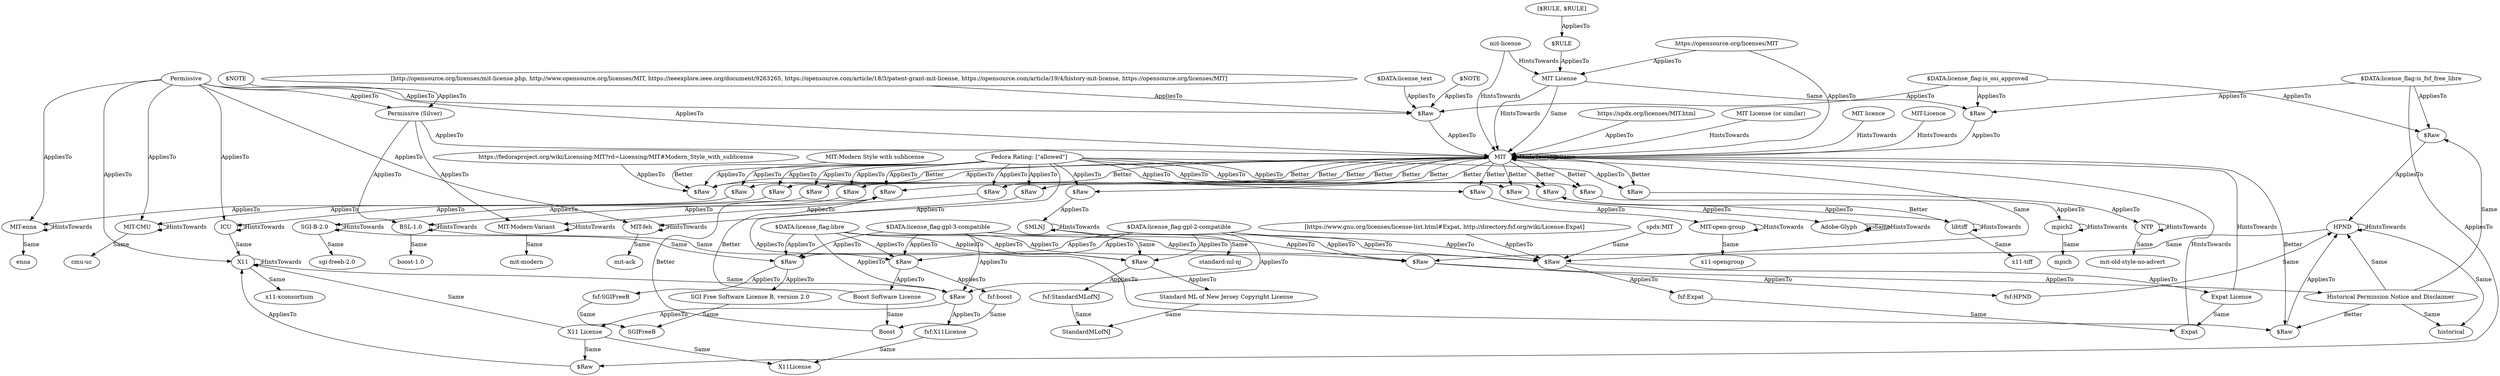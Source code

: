 digraph {
    3 [ label = "$DATA:license_flag:is_osi_approved" ]
    13 [ label = "$DATA:license_flag:is_fsf_free_libre" ]
    86 [ label = "Adobe-Glyph" ]
    185 [ label = "BSL-1.0" ]
    713 [ label = "HPND" ]
    714 [ label = "$Raw" ]
    715 [ label = "Historical Permission Notice and Disclaimer" ]
    731 [ label = "ICU" ]
    870 [ label = "MIT" ]
    871 [ label = "$Raw" ]
    872 [ label = "MIT License" ]
    876 [ label = "MIT-CMU" ]
    879 [ label = "MIT-Modern-Variant" ]
    885 [ label = "MIT-enna" ]
    888 [ label = "MIT-feh" ]
    891 [ label = "MIT-open-group" ]
    998 [ label = "NTP" ]
    1235 [ label = "SGI-B-2.0" ]
    1250 [ label = "SMLNJ" ]
    1375 [ label = "X11" ]
    1376 [ label = "$Raw" ]
    1377 [ label = "X11 License" ]
    1474 [ label = "libtiff" ]
    1483 [ label = "mpich2" ]
    1543 [ label = "Permissive" ]
    1646 [ label = "$NOTE" ]
    2631 [ label = "boost-1.0" ]
    3762 [ label = "cmu-uc" ]
    4717 [ label = "enna" ]
    6123 [ label = "historical" ]
    7845 [ label = "$Raw" ]
    7846 [ label = "[http://opensource.org/licenses/mit-license.php, http://www.opensource.org/licenses/MIT, https://ieeexplore.ieee.org/document/9263265, https://opensource.com/article/18/3/patent-grant-mit-license, https://opensource.com/article/19/4/history-mit-license, https://opensource.org/licenses/MIT]" ]
    7847 [ label = "$DATA:license_text" ]
    7860 [ label = "mit-ack" ]
    7882 [ label = "mit-modern" ]
    7919 [ label = "mit-old-style-no-advert" ]
    8049 [ label = "mpich" ]
    11142 [ label = "sgi-freeb-2.0" ]
    11416 [ label = "standard-ml-nj" ]
    12815 [ label = "x11-opengroup" ]
    12855 [ label = "x11-tiff" ]
    12864 [ label = "x11-xconsortium" ]
    13285 [ label = "https://spdx.org/licenses/MIT.html" ]
    13294 [ label = "Permissive (Silver)" ]
    13295 [ label = "$NOTE" ]
    13517 [ label = "$RULE" ]
    13518 [ label = "[$RULE, $RULE]" ]
    13638 [ label = "https://opensource.org/licenses/MIT" ]
    13639 [ label = "mit-license" ]
    13901 [ label = "Expat" ]
    13902 [ label = "Expat License" ]
    13903 [ label = "MIT License (or similar)" ]
    13904 [ label = "MIT licence" ]
    13905 [ label = "MIT-Licence" ]
    14654 [ label = "Fedora Rating: [\"allowed\"]" ]
    14702 [ label = "$Raw" ]
    14778 [ label = "$Raw" ]
    14779 [ label = "Boost Software License" ]
    14781 [ label = "Boost" ]
    15140 [ label = "$Raw" ]
    15145 [ label = "$Raw" ]
    15794 [ label = "$Raw" ]
    15797 [ label = "$Raw" ]
    15805 [ label = "$Raw" ]
    15806 [ label = "$Raw" ]
    15808 [ label = "$Raw" ]
    15810 [ label = "$Raw" ]
    15811 [ label = "MIT:Modern Style with sublicense" ]
    15812 [ label = "https://fedoraproject.org/wiki/Licensing:MIT?rd=Licensing/MIT#Modern_Style_with_sublicense" ]
    15863 [ label = "$Raw" ]
    15952 [ label = "$Raw" ]
    15957 [ label = "$Raw" ]
    16065 [ label = "$Raw" ]
    16070 [ label = "$Raw" ]
    16085 [ label = "$DATA:license_flag:libre" ]
    16099 [ label = "StandardMLofNJ" ]
    16100 [ label = "fsf:StandardMLofNJ" ]
    16101 [ label = "Standard ML of New Jersey Copyright License" ]
    16102 [ label = "$Raw" ]
    16105 [ label = "$DATA:license_flag:gpl-2-compatible" ]
    16106 [ label = "$DATA:license_flag:gpl-3-compatible" ]
    16274 [ label = "X11License" ]
    16275 [ label = "fsf:X11License" ]
    16276 [ label = "$Raw" ]
    16279 [ label = "fsf:Expat" ]
    16280 [ label = "$Raw" ]
    16281 [ label = "spdx:MIT" ]
    16282 [ label = "[https://www.gnu.org/licenses/license-list.html#Expat, http://directory.fsf.org/wiki/License:Expat]" ]
    16366 [ label = "fsf:HPND" ]
    16367 [ label = "$Raw" ]
    16400 [ label = "fsf:boost" ]
    16401 [ label = "$Raw" ]
    16535 [ label = "SGIFreeB" ]
    16536 [ label = "fsf:SGIFreeB" ]
    16537 [ label = "SGI Free Software License B, version 2.0" ]
    16538 [ label = "$Raw" ]
    714 -> 713 [ label = "AppliesTo" ]
    715 -> 714 [ label = "Same" ]
    13 -> 714 [ label = "AppliesTo" ]
    3 -> 714 [ label = "AppliesTo" ]
    871 -> 870 [ label = "AppliesTo" ]
    872 -> 871 [ label = "Same" ]
    13 -> 871 [ label = "AppliesTo" ]
    3 -> 871 [ label = "AppliesTo" ]
    1376 -> 1375 [ label = "AppliesTo" ]
    1377 -> 1376 [ label = "Same" ]
    13 -> 1376 [ label = "AppliesTo" ]
    870 -> 870 [ label = "HintsTowards" ]
    86 -> 86 [ label = "Same" ]
    185 -> 2631 [ label = "Same" ]
    876 -> 3762 [ label = "Same" ]
    885 -> 4717 [ label = "Same" ]
    713 -> 6123 [ label = "Same" ]
    715 -> 6123 [ label = "Same" ]
    870 -> 870 [ label = "Same" ]
    872 -> 870 [ label = "Same" ]
    7845 -> 870 [ label = "AppliesTo" ]
    1543 -> 7845 [ label = "AppliesTo" ]
    7846 -> 7845 [ label = "AppliesTo" ]
    3 -> 7845 [ label = "AppliesTo" ]
    7847 -> 7845 [ label = "AppliesTo" ]
    1646 -> 7845 [ label = "AppliesTo" ]
    888 -> 7860 [ label = "Same" ]
    879 -> 7882 [ label = "Same" ]
    998 -> 7919 [ label = "Same" ]
    1483 -> 8049 [ label = "Same" ]
    1235 -> 11142 [ label = "Same" ]
    1250 -> 11416 [ label = "Same" ]
    731 -> 1375 [ label = "Same" ]
    1377 -> 1375 [ label = "Same" ]
    891 -> 12815 [ label = "Same" ]
    1474 -> 12855 [ label = "Same" ]
    1375 -> 12864 [ label = "Same" ]
    13285 -> 870 [ label = "AppliesTo" ]
    13294 -> 185 [ label = "AppliesTo" ]
    13294 -> 870 [ label = "AppliesTo" ]
    13294 -> 879 [ label = "AppliesTo" ]
    13295 -> 13294 [ label = "AppliesTo" ]
    715 -> 713 [ label = "Same" ]
    1543 -> 13294 [ label = "AppliesTo" ]
    13517 -> 872 [ label = "AppliesTo" ]
    13518 -> 13517 [ label = "AppliesTo" ]
    1543 -> 870 [ label = "AppliesTo" ]
    1543 -> 1375 [ label = "AppliesTo" ]
    1543 -> 885 [ label = "AppliesTo" ]
    1543 -> 876 [ label = "AppliesTo" ]
    1543 -> 888 [ label = "AppliesTo" ]
    1543 -> 731 [ label = "AppliesTo" ]
    13638 -> 870 [ label = "AppliesTo" ]
    13638 -> 872 [ label = "AppliesTo" ]
    13639 -> 870 [ label = "HintsTowards" ]
    13639 -> 872 [ label = "HintsTowards" ]
    86 -> 86 [ label = "HintsTowards" ]
    185 -> 185 [ label = "HintsTowards" ]
    713 -> 713 [ label = "HintsTowards" ]
    731 -> 731 [ label = "HintsTowards" ]
    13901 -> 870 [ label = "HintsTowards" ]
    13902 -> 870 [ label = "HintsTowards" ]
    872 -> 870 [ label = "HintsTowards" ]
    13903 -> 870 [ label = "HintsTowards" ]
    13904 -> 870 [ label = "HintsTowards" ]
    13905 -> 870 [ label = "HintsTowards" ]
    876 -> 876 [ label = "HintsTowards" ]
    879 -> 879 [ label = "HintsTowards" ]
    885 -> 885 [ label = "HintsTowards" ]
    888 -> 888 [ label = "HintsTowards" ]
    891 -> 891 [ label = "HintsTowards" ]
    998 -> 998 [ label = "HintsTowards" ]
    1235 -> 1235 [ label = "HintsTowards" ]
    1250 -> 1250 [ label = "HintsTowards" ]
    1375 -> 1375 [ label = "HintsTowards" ]
    1474 -> 1474 [ label = "HintsTowards" ]
    1483 -> 1483 [ label = "HintsTowards" ]
    14702 -> 86 [ label = "AppliesTo" ]
    870 -> 14702 [ label = "Better" ]
    14654 -> 14702 [ label = "AppliesTo" ]
    14778 -> 185 [ label = "AppliesTo" ]
    14779 -> 14778 [ label = "Better" ]
    14781 -> 14778 [ label = "Better" ]
    870 -> 14778 [ label = "Better" ]
    14654 -> 14778 [ label = "AppliesTo" ]
    15140 -> 713 [ label = "AppliesTo" ]
    715 -> 15140 [ label = "Better" ]
    870 -> 15140 [ label = "Better" ]
    14654 -> 15140 [ label = "AppliesTo" ]
    15145 -> 731 [ label = "AppliesTo" ]
    870 -> 15145 [ label = "Better" ]
    14654 -> 15145 [ label = "AppliesTo" ]
    15794 -> 876 [ label = "AppliesTo" ]
    870 -> 15794 [ label = "Better" ]
    14654 -> 15794 [ label = "AppliesTo" ]
    15797 -> 879 [ label = "AppliesTo" ]
    870 -> 15797 [ label = "Better" ]
    14654 -> 15797 [ label = "AppliesTo" ]
    15805 -> 885 [ label = "AppliesTo" ]
    870 -> 15805 [ label = "Better" ]
    14654 -> 15805 [ label = "AppliesTo" ]
    15806 -> 888 [ label = "AppliesTo" ]
    870 -> 15806 [ label = "Better" ]
    14654 -> 15806 [ label = "AppliesTo" ]
    15808 -> 891 [ label = "AppliesTo" ]
    870 -> 15808 [ label = "Better" ]
    14654 -> 15808 [ label = "AppliesTo" ]
    15810 -> 870 [ label = "AppliesTo" ]
    15811 -> 15810 [ label = "Better" ]
    870 -> 15810 [ label = "Better" ]
    14654 -> 15810 [ label = "AppliesTo" ]
    15812 -> 15810 [ label = "AppliesTo" ]
    15863 -> 998 [ label = "AppliesTo" ]
    870 -> 15863 [ label = "Better" ]
    14654 -> 15863 [ label = "AppliesTo" ]
    15952 -> 1235 [ label = "AppliesTo" ]
    870 -> 15952 [ label = "Better" ]
    14654 -> 15952 [ label = "AppliesTo" ]
    15957 -> 1250 [ label = "AppliesTo" ]
    870 -> 15957 [ label = "Better" ]
    14654 -> 15957 [ label = "AppliesTo" ]
    16065 -> 1474 [ label = "AppliesTo" ]
    1474 -> 16065 [ label = "Better" ]
    870 -> 16065 [ label = "Better" ]
    14654 -> 16065 [ label = "AppliesTo" ]
    16070 -> 1483 [ label = "AppliesTo" ]
    870 -> 16070 [ label = "Better" ]
    14654 -> 16070 [ label = "AppliesTo" ]
    16100 -> 16099 [ label = "Same" ]
    16101 -> 16099 [ label = "Same" ]
    16102 -> 16100 [ label = "AppliesTo" ]
    16102 -> 16101 [ label = "AppliesTo" ]
    1250 -> 16102 [ label = "Same" ]
    16105 -> 16102 [ label = "AppliesTo" ]
    16106 -> 16102 [ label = "AppliesTo" ]
    16085 -> 16102 [ label = "AppliesTo" ]
    16275 -> 16274 [ label = "Same" ]
    1377 -> 16274 [ label = "Same" ]
    16276 -> 16275 [ label = "AppliesTo" ]
    16276 -> 1377 [ label = "AppliesTo" ]
    1375 -> 16276 [ label = "Same" ]
    16105 -> 16276 [ label = "AppliesTo" ]
    16106 -> 16276 [ label = "AppliesTo" ]
    16085 -> 16276 [ label = "AppliesTo" ]
    16279 -> 13901 [ label = "Same" ]
    13902 -> 13901 [ label = "Same" ]
    16280 -> 16279 [ label = "AppliesTo" ]
    16280 -> 13902 [ label = "AppliesTo" ]
    870 -> 16280 [ label = "Same" ]
    16281 -> 16280 [ label = "Same" ]
    16105 -> 16280 [ label = "AppliesTo" ]
    16106 -> 16280 [ label = "AppliesTo" ]
    16085 -> 16280 [ label = "AppliesTo" ]
    16282 -> 16280 [ label = "AppliesTo" ]
    16366 -> 713 [ label = "Same" ]
    16367 -> 16366 [ label = "AppliesTo" ]
    16367 -> 715 [ label = "AppliesTo" ]
    713 -> 16367 [ label = "Same" ]
    16105 -> 16367 [ label = "AppliesTo" ]
    16106 -> 16367 [ label = "AppliesTo" ]
    16085 -> 16367 [ label = "AppliesTo" ]
    16400 -> 14781 [ label = "Same" ]
    14779 -> 14781 [ label = "Same" ]
    16401 -> 16400 [ label = "AppliesTo" ]
    16401 -> 14779 [ label = "AppliesTo" ]
    185 -> 16401 [ label = "Same" ]
    16105 -> 16401 [ label = "AppliesTo" ]
    16106 -> 16401 [ label = "AppliesTo" ]
    16085 -> 16401 [ label = "AppliesTo" ]
    16536 -> 16535 [ label = "Same" ]
    16537 -> 16535 [ label = "Same" ]
    16538 -> 16536 [ label = "AppliesTo" ]
    16538 -> 16537 [ label = "AppliesTo" ]
    1235 -> 16538 [ label = "Same" ]
    16105 -> 16538 [ label = "AppliesTo" ]
    16106 -> 16538 [ label = "AppliesTo" ]
    16085 -> 16538 [ label = "AppliesTo" ]
}
